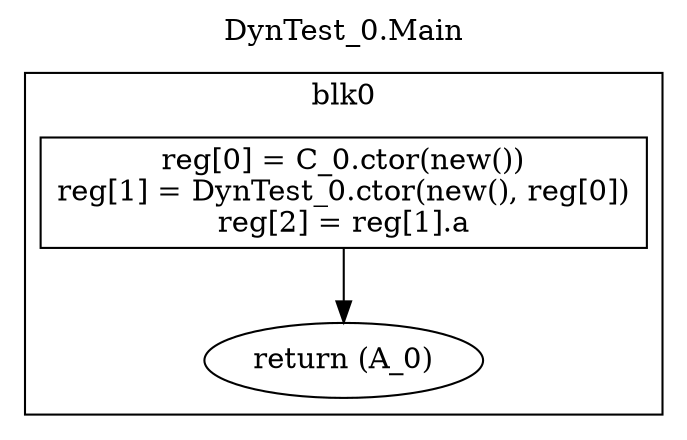 digraph {
  rankdir=TB;
  b0_l0 -> b0_ret
  b0_l0 [label="reg[0] = C_0.ctor(new())\nreg[1] = DynTest_0.ctor(new(), reg[0])\nreg[2] = reg[1].a\n", shape=box]
  b0_ret [label="return (A_0)"]
  subgraph cluster_b0 {
    label = "blk0";
    b0_l0;
    b0_ret;
  }
  labelloc="t"
  label="DynTest_0.Main"
}